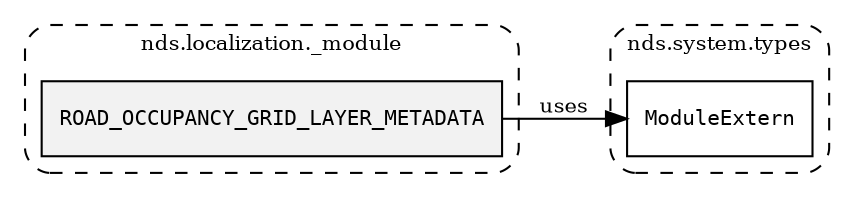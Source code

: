 /**
 * This dot file creates symbol collaboration diagram for ROAD_OCCUPANCY_GRID_LAYER_METADATA.
 */
digraph ZSERIO
{
    node [shape=box, fontsize=10];
    rankdir="LR";
    fontsize=10;
    tooltip="ROAD_OCCUPANCY_GRID_LAYER_METADATA collaboration diagram";

    subgraph "cluster_nds.localization._module"
    {
        style="dashed, rounded";
        label="nds.localization._module";
        tooltip="Package nds.localization._module";
        href="../../../content/packages/nds.localization._module.html#Package-nds-localization-_module";
        target="_parent";

        "ROAD_OCCUPANCY_GRID_LAYER_METADATA" [style="filled", fillcolor="#0000000D", target="_parent", label=<<font face="monospace"><table align="center" border="0" cellspacing="0" cellpadding="0"><tr><td href="../../../content/packages/nds.localization._module.html#Constant-ROAD_OCCUPANCY_GRID_LAYER_METADATA" title="Constant defined in nds.localization._module">ROAD_OCCUPANCY_GRID_LAYER_METADATA</td></tr></table></font>>];
    }

    subgraph "cluster_nds.system.types"
    {
        style="dashed, rounded";
        label="nds.system.types";
        tooltip="Package nds.system.types";
        href="../../../content/packages/nds.system.types.html#Package-nds-system-types";
        target="_parent";

        "ModuleExtern" [target="_parent", label=<<font face="monospace"><table align="center" border="0" cellspacing="0" cellpadding="0"><tr><td href="../../../content/packages/nds.system.types.html#Subtype-ModuleExtern" title="Subtype defined in nds.system.types">ModuleExtern</td></tr></table></font>>];
    }

    "ROAD_OCCUPANCY_GRID_LAYER_METADATA" -> "ModuleExtern" [label="uses", fontsize=10];
}
